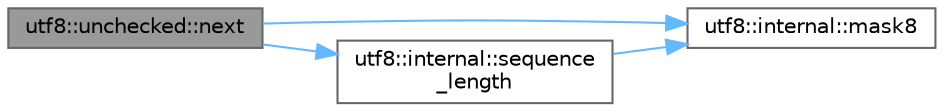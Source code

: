 digraph "utf8::unchecked::next"
{
 // INTERACTIVE_SVG=YES
 // LATEX_PDF_SIZE
  bgcolor="transparent";
  edge [fontname=Helvetica,fontsize=10,labelfontname=Helvetica,labelfontsize=10];
  node [fontname=Helvetica,fontsize=10,shape=box,height=0.2,width=0.4];
  rankdir="LR";
  Node1 [label="utf8::unchecked::next",height=0.2,width=0.4,color="gray40", fillcolor="grey60", style="filled", fontcolor="black",tooltip=" "];
  Node1 -> Node2 [color="steelblue1",style="solid"];
  Node2 [label="utf8::internal::mask8",height=0.2,width=0.4,color="grey40", fillcolor="white", style="filled",URL="$namespaceutf8_1_1internal.html#adf6e0469e279b9562aa461b4c3c1e7e4",tooltip=" "];
  Node1 -> Node3 [color="steelblue1",style="solid"];
  Node3 [label="utf8::internal::sequence\l_length",height=0.2,width=0.4,color="grey40", fillcolor="white", style="filled",URL="$namespaceutf8_1_1internal.html#adb347cc81d32ebb0fd22d849f7bff5ea",tooltip=" "];
  Node3 -> Node2 [color="steelblue1",style="solid"];
}
